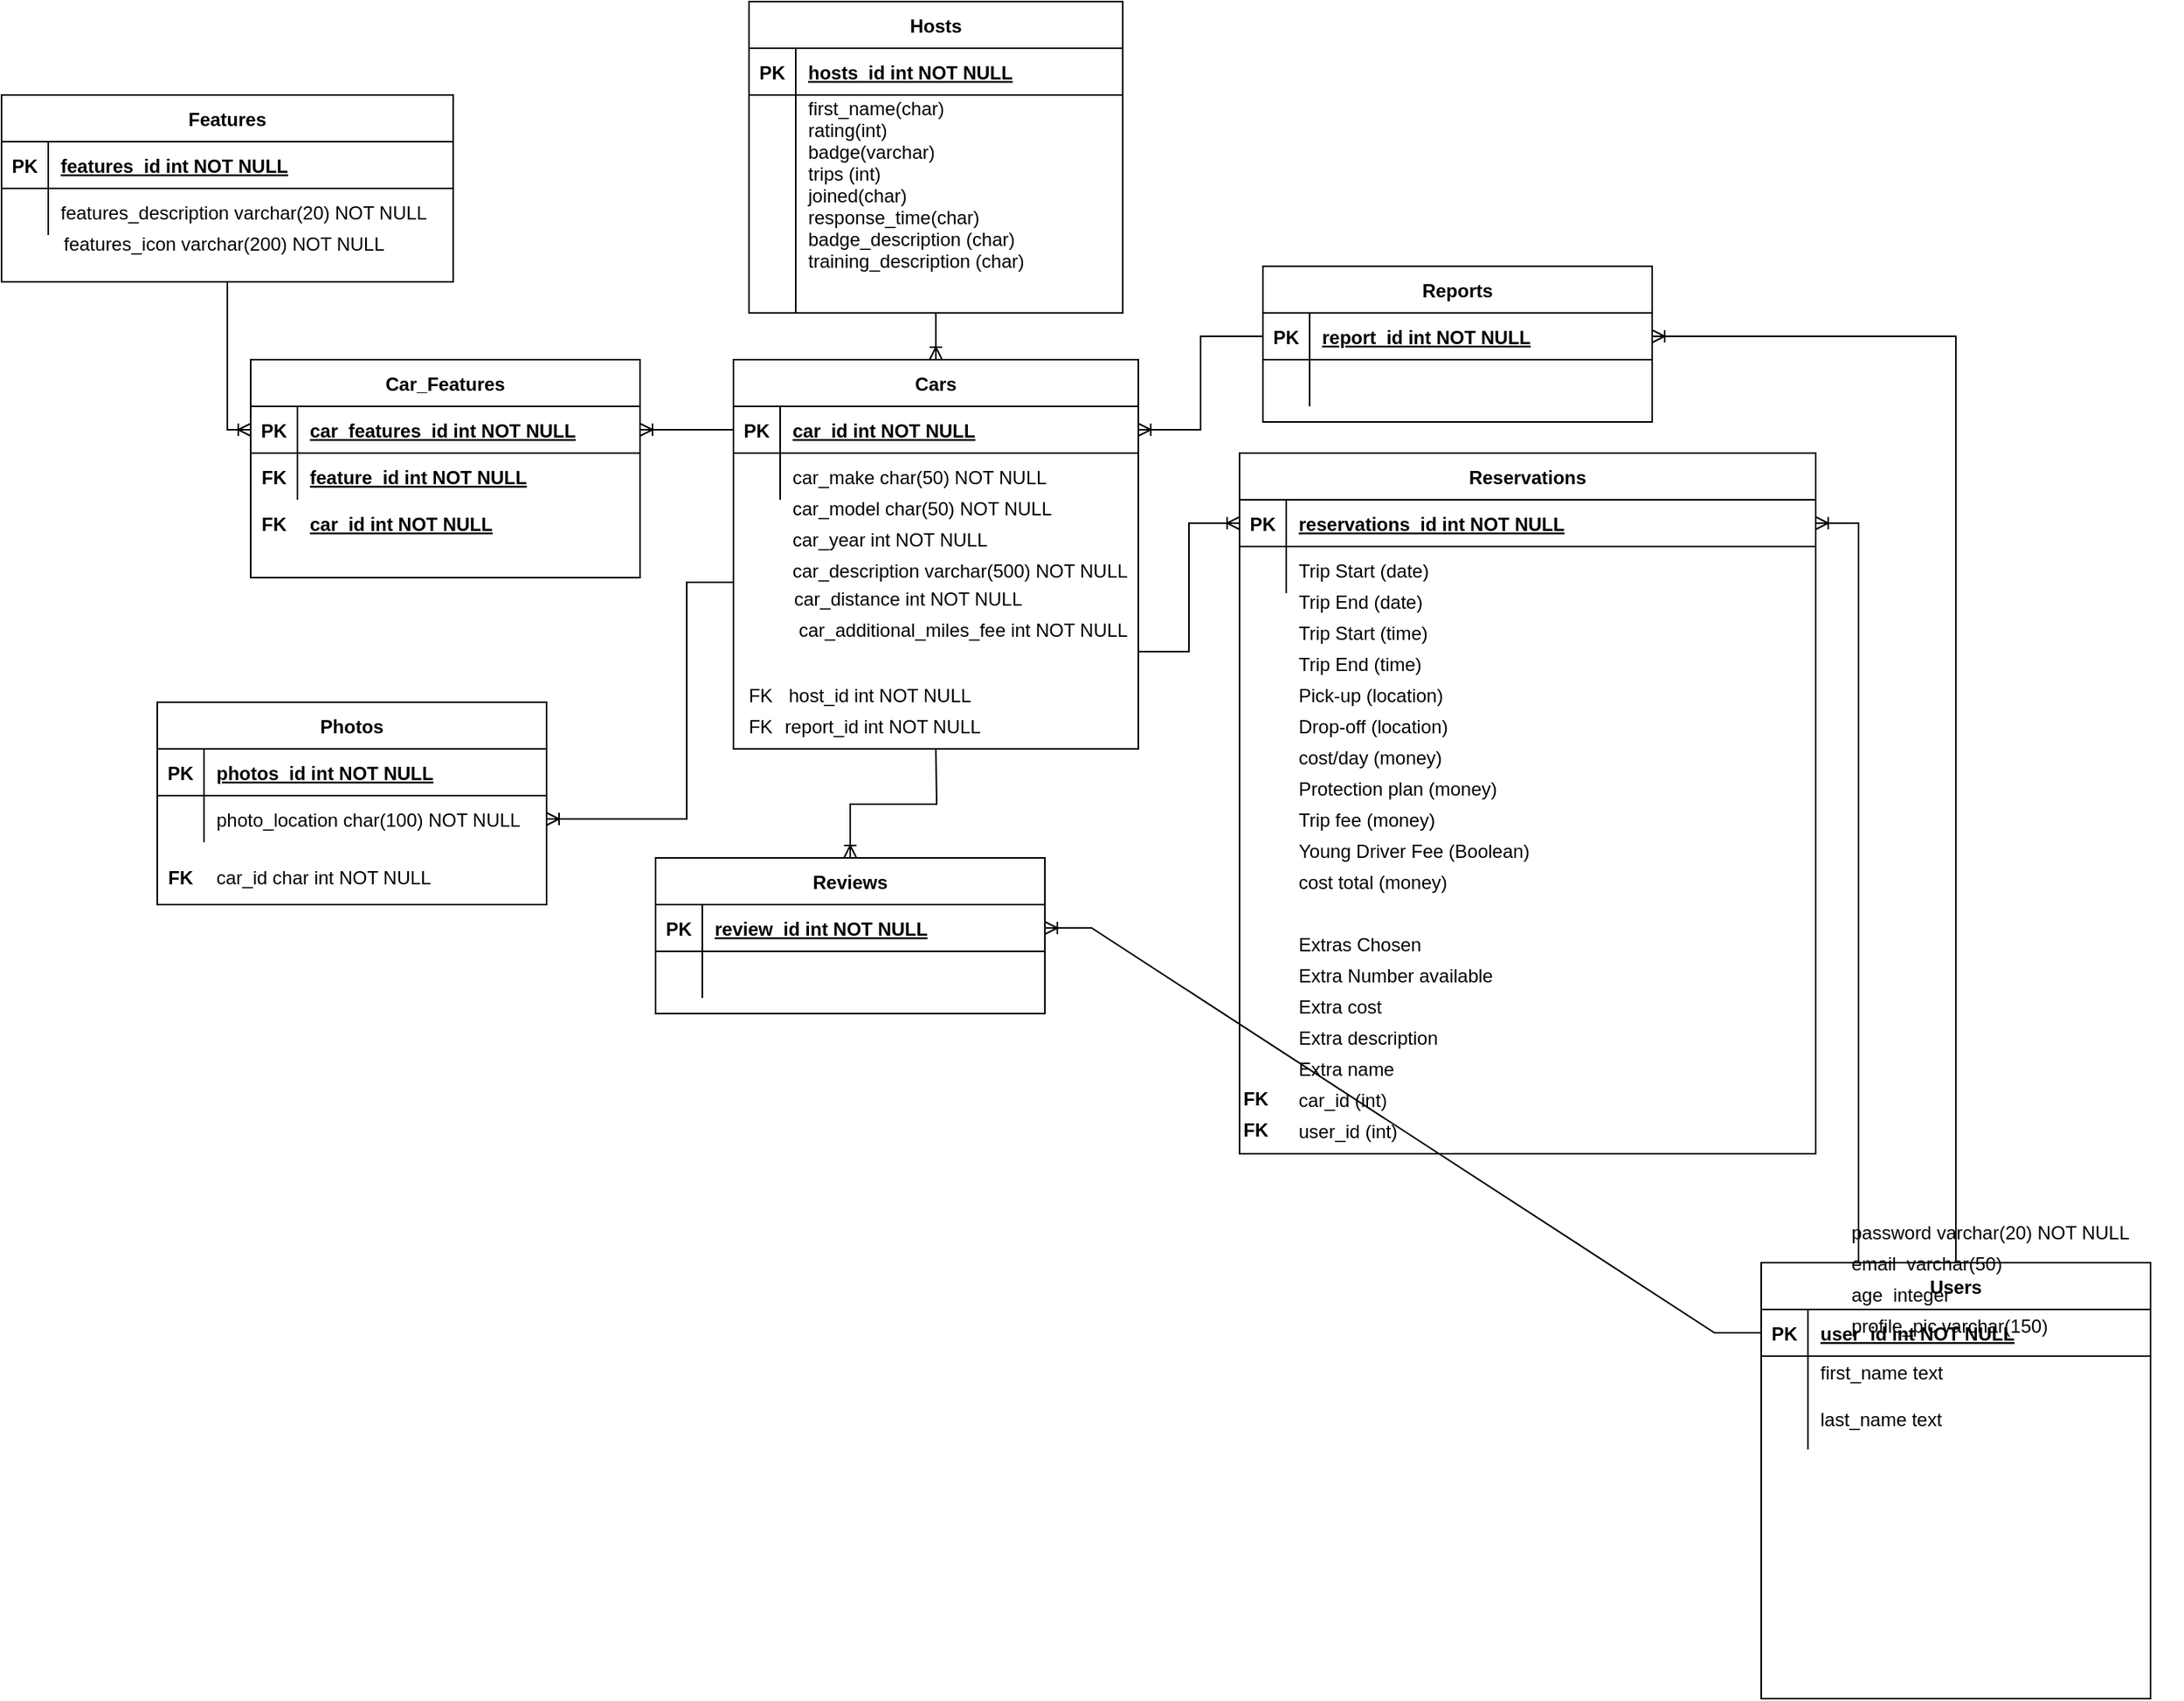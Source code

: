 <mxfile version="21.1.4" type="gitlab" pages="2">
  <diagram id="R2lEEEUBdFMjLlhIrx00" name="ERD">
    <mxGraphModel dx="2074" dy="1917" grid="1" gridSize="10" guides="1" tooltips="1" connect="1" arrows="1" fold="1" page="1" pageScale="1" pageWidth="850" pageHeight="1100" math="0" shadow="0" extFonts="Permanent Marker^https://fonts.googleapis.com/css?family=Permanent+Marker">
      <root>
        <mxCell id="0" />
        <mxCell id="1" parent="0" />
        <mxCell id="C-vyLk0tnHw3VtMMgP7b-2" value="Users" style="shape=table;startSize=30;container=1;collapsible=1;childLayout=tableLayout;fixedRows=1;rowLines=0;fontStyle=1;align=center;resizeLast=1;" parent="1" vertex="1">
          <mxGeometry x="840" y="710" width="250" height="280" as="geometry" />
        </mxCell>
        <mxCell id="C-vyLk0tnHw3VtMMgP7b-3" value="" style="shape=partialRectangle;collapsible=0;dropTarget=0;pointerEvents=0;fillColor=none;points=[[0,0.5],[1,0.5]];portConstraint=eastwest;top=0;left=0;right=0;bottom=1;" parent="C-vyLk0tnHw3VtMMgP7b-2" vertex="1">
          <mxGeometry y="30" width="250" height="30" as="geometry" />
        </mxCell>
        <mxCell id="C-vyLk0tnHw3VtMMgP7b-4" value="PK" style="shape=partialRectangle;overflow=hidden;connectable=0;fillColor=none;top=0;left=0;bottom=0;right=0;fontStyle=1;" parent="C-vyLk0tnHw3VtMMgP7b-3" vertex="1">
          <mxGeometry width="30" height="30" as="geometry">
            <mxRectangle width="30" height="30" as="alternateBounds" />
          </mxGeometry>
        </mxCell>
        <mxCell id="C-vyLk0tnHw3VtMMgP7b-5" value="user_id int NOT NULL " style="shape=partialRectangle;overflow=hidden;connectable=0;fillColor=none;top=0;left=0;bottom=0;right=0;align=left;spacingLeft=6;fontStyle=5;" parent="C-vyLk0tnHw3VtMMgP7b-3" vertex="1">
          <mxGeometry x="30" width="220" height="30" as="geometry">
            <mxRectangle width="220" height="30" as="alternateBounds" />
          </mxGeometry>
        </mxCell>
        <mxCell id="C-vyLk0tnHw3VtMMgP7b-6" value="" style="shape=partialRectangle;collapsible=0;dropTarget=0;pointerEvents=0;fillColor=none;points=[[0,0.5],[1,0.5]];portConstraint=eastwest;top=0;left=0;right=0;bottom=0;" parent="C-vyLk0tnHw3VtMMgP7b-2" vertex="1">
          <mxGeometry y="60" width="250" height="20" as="geometry" />
        </mxCell>
        <mxCell id="C-vyLk0tnHw3VtMMgP7b-7" value="" style="shape=partialRectangle;overflow=hidden;connectable=0;fillColor=none;top=0;left=0;bottom=0;right=0;" parent="C-vyLk0tnHw3VtMMgP7b-6" vertex="1">
          <mxGeometry width="30" height="20" as="geometry">
            <mxRectangle width="30" height="20" as="alternateBounds" />
          </mxGeometry>
        </mxCell>
        <mxCell id="C-vyLk0tnHw3VtMMgP7b-8" value="first_name text" style="shape=partialRectangle;overflow=hidden;connectable=0;fillColor=none;top=0;left=0;bottom=0;right=0;align=left;spacingLeft=6;" parent="C-vyLk0tnHw3VtMMgP7b-6" vertex="1">
          <mxGeometry x="30" width="220" height="20" as="geometry">
            <mxRectangle width="220" height="20" as="alternateBounds" />
          </mxGeometry>
        </mxCell>
        <mxCell id="C-vyLk0tnHw3VtMMgP7b-9" value="" style="shape=partialRectangle;collapsible=0;dropTarget=0;pointerEvents=0;fillColor=none;points=[[0,0.5],[1,0.5]];portConstraint=eastwest;top=0;left=0;right=0;bottom=0;" parent="C-vyLk0tnHw3VtMMgP7b-2" vertex="1">
          <mxGeometry y="80" width="250" height="40" as="geometry" />
        </mxCell>
        <mxCell id="C-vyLk0tnHw3VtMMgP7b-10" value="" style="shape=partialRectangle;overflow=hidden;connectable=0;fillColor=none;top=0;left=0;bottom=0;right=0;" parent="C-vyLk0tnHw3VtMMgP7b-9" vertex="1">
          <mxGeometry width="30" height="40" as="geometry">
            <mxRectangle width="30" height="40" as="alternateBounds" />
          </mxGeometry>
        </mxCell>
        <mxCell id="C-vyLk0tnHw3VtMMgP7b-11" value="last_name text" style="shape=partialRectangle;overflow=hidden;connectable=0;fillColor=none;top=0;left=0;bottom=0;right=0;align=left;spacingLeft=6;" parent="C-vyLk0tnHw3VtMMgP7b-9" vertex="1">
          <mxGeometry x="30" width="220" height="40" as="geometry">
            <mxRectangle width="220" height="40" as="alternateBounds" />
          </mxGeometry>
        </mxCell>
        <mxCell id="C-vyLk0tnHw3VtMMgP7b-13" value="Hosts" style="shape=table;startSize=30;container=1;collapsible=1;childLayout=tableLayout;fixedRows=1;rowLines=0;fontStyle=1;align=center;resizeLast=1;" parent="1" vertex="1">
          <mxGeometry x="190" y="-100" width="240" height="200" as="geometry" />
        </mxCell>
        <mxCell id="C-vyLk0tnHw3VtMMgP7b-14" value="" style="shape=partialRectangle;collapsible=0;dropTarget=0;pointerEvents=0;fillColor=none;points=[[0,0.5],[1,0.5]];portConstraint=eastwest;top=0;left=0;right=0;bottom=1;" parent="C-vyLk0tnHw3VtMMgP7b-13" vertex="1">
          <mxGeometry y="30" width="240" height="30" as="geometry" />
        </mxCell>
        <mxCell id="C-vyLk0tnHw3VtMMgP7b-15" value="PK" style="shape=partialRectangle;overflow=hidden;connectable=0;fillColor=none;top=0;left=0;bottom=0;right=0;fontStyle=1;" parent="C-vyLk0tnHw3VtMMgP7b-14" vertex="1">
          <mxGeometry width="30" height="30" as="geometry">
            <mxRectangle width="30" height="30" as="alternateBounds" />
          </mxGeometry>
        </mxCell>
        <mxCell id="C-vyLk0tnHw3VtMMgP7b-16" value="hosts_id int NOT NULL " style="shape=partialRectangle;overflow=hidden;connectable=0;fillColor=none;top=0;left=0;bottom=0;right=0;align=left;spacingLeft=6;fontStyle=5;" parent="C-vyLk0tnHw3VtMMgP7b-14" vertex="1">
          <mxGeometry x="30" width="210" height="30" as="geometry">
            <mxRectangle width="210" height="30" as="alternateBounds" />
          </mxGeometry>
        </mxCell>
        <mxCell id="C-vyLk0tnHw3VtMMgP7b-17" value="" style="shape=partialRectangle;collapsible=0;dropTarget=0;pointerEvents=0;fillColor=none;points=[[0,0.5],[1,0.5]];portConstraint=eastwest;top=0;left=0;right=0;bottom=0;" parent="C-vyLk0tnHw3VtMMgP7b-13" vertex="1">
          <mxGeometry y="60" width="240" height="120" as="geometry" />
        </mxCell>
        <mxCell id="C-vyLk0tnHw3VtMMgP7b-18" value="" style="shape=partialRectangle;overflow=hidden;connectable=0;fillColor=none;top=0;left=0;bottom=0;right=0;" parent="C-vyLk0tnHw3VtMMgP7b-17" vertex="1">
          <mxGeometry width="30" height="120" as="geometry">
            <mxRectangle width="30" height="120" as="alternateBounds" />
          </mxGeometry>
        </mxCell>
        <mxCell id="C-vyLk0tnHw3VtMMgP7b-19" value="first_name(char)&#xa;rating(int)&#xa;badge(varchar)&#xa;trips (int)&#xa;joined(char)&#xa;response_time(char)&#xa;badge_description (char)&#xa;training_description (char)&#xa;" style="shape=partialRectangle;overflow=hidden;connectable=0;fillColor=none;top=0;left=0;bottom=0;right=0;align=left;spacingLeft=6;" parent="C-vyLk0tnHw3VtMMgP7b-17" vertex="1">
          <mxGeometry x="30" width="210" height="120" as="geometry">
            <mxRectangle width="210" height="120" as="alternateBounds" />
          </mxGeometry>
        </mxCell>
        <mxCell id="C-vyLk0tnHw3VtMMgP7b-20" value="" style="shape=partialRectangle;collapsible=0;dropTarget=0;pointerEvents=0;fillColor=none;points=[[0,0.5],[1,0.5]];portConstraint=eastwest;top=0;left=0;right=0;bottom=0;" parent="C-vyLk0tnHw3VtMMgP7b-13" vertex="1">
          <mxGeometry y="180" width="240" height="20" as="geometry" />
        </mxCell>
        <mxCell id="C-vyLk0tnHw3VtMMgP7b-21" value="" style="shape=partialRectangle;overflow=hidden;connectable=0;fillColor=none;top=0;left=0;bottom=0;right=0;" parent="C-vyLk0tnHw3VtMMgP7b-20" vertex="1">
          <mxGeometry width="30" height="20" as="geometry">
            <mxRectangle width="30" height="20" as="alternateBounds" />
          </mxGeometry>
        </mxCell>
        <mxCell id="C-vyLk0tnHw3VtMMgP7b-22" value="" style="shape=partialRectangle;overflow=hidden;connectable=0;fillColor=none;top=0;left=0;bottom=0;right=0;align=left;spacingLeft=6;" parent="C-vyLk0tnHw3VtMMgP7b-20" vertex="1">
          <mxGeometry x="30" width="210" height="20" as="geometry">
            <mxRectangle width="210" height="20" as="alternateBounds" />
          </mxGeometry>
        </mxCell>
        <mxCell id="C-vyLk0tnHw3VtMMgP7b-23" value="Cars" style="shape=table;startSize=30;container=1;collapsible=1;childLayout=tableLayout;fixedRows=1;rowLines=0;fontStyle=1;align=center;resizeLast=1;" parent="1" vertex="1">
          <mxGeometry x="180" y="130" width="260" height="250" as="geometry" />
        </mxCell>
        <mxCell id="C-vyLk0tnHw3VtMMgP7b-24" value="" style="shape=partialRectangle;collapsible=0;dropTarget=0;pointerEvents=0;fillColor=none;points=[[0,0.5],[1,0.5]];portConstraint=eastwest;top=0;left=0;right=0;bottom=1;" parent="C-vyLk0tnHw3VtMMgP7b-23" vertex="1">
          <mxGeometry y="30" width="260" height="30" as="geometry" />
        </mxCell>
        <mxCell id="C-vyLk0tnHw3VtMMgP7b-25" value="PK" style="shape=partialRectangle;overflow=hidden;connectable=0;fillColor=none;top=0;left=0;bottom=0;right=0;fontStyle=1;" parent="C-vyLk0tnHw3VtMMgP7b-24" vertex="1">
          <mxGeometry width="30" height="30" as="geometry">
            <mxRectangle width="30" height="30" as="alternateBounds" />
          </mxGeometry>
        </mxCell>
        <mxCell id="C-vyLk0tnHw3VtMMgP7b-26" value="car_id int NOT NULL " style="shape=partialRectangle;overflow=hidden;connectable=0;fillColor=none;top=0;left=0;bottom=0;right=0;align=left;spacingLeft=6;fontStyle=5;" parent="C-vyLk0tnHw3VtMMgP7b-24" vertex="1">
          <mxGeometry x="30" width="230" height="30" as="geometry">
            <mxRectangle width="230" height="30" as="alternateBounds" />
          </mxGeometry>
        </mxCell>
        <mxCell id="C-vyLk0tnHw3VtMMgP7b-27" value="" style="shape=partialRectangle;collapsible=0;dropTarget=0;pointerEvents=0;fillColor=none;points=[[0,0.5],[1,0.5]];portConstraint=eastwest;top=0;left=0;right=0;bottom=0;" parent="C-vyLk0tnHw3VtMMgP7b-23" vertex="1">
          <mxGeometry y="60" width="260" height="30" as="geometry" />
        </mxCell>
        <mxCell id="C-vyLk0tnHw3VtMMgP7b-28" value="" style="shape=partialRectangle;overflow=hidden;connectable=0;fillColor=none;top=0;left=0;bottom=0;right=0;" parent="C-vyLk0tnHw3VtMMgP7b-27" vertex="1">
          <mxGeometry width="30" height="30" as="geometry">
            <mxRectangle width="30" height="30" as="alternateBounds" />
          </mxGeometry>
        </mxCell>
        <mxCell id="C-vyLk0tnHw3VtMMgP7b-29" value="car_make char(50) NOT NULL" style="shape=partialRectangle;overflow=hidden;connectable=0;fillColor=none;top=0;left=0;bottom=0;right=0;align=left;spacingLeft=6;" parent="C-vyLk0tnHw3VtMMgP7b-27" vertex="1">
          <mxGeometry x="30" width="230" height="30" as="geometry">
            <mxRectangle width="230" height="30" as="alternateBounds" />
          </mxGeometry>
        </mxCell>
        <mxCell id="FUB7THLC7PTbIxPjlnRY-1" value="Reviews" style="shape=table;startSize=30;container=1;collapsible=1;childLayout=tableLayout;fixedRows=1;rowLines=0;fontStyle=1;align=center;resizeLast=1;" parent="1" vertex="1">
          <mxGeometry x="130" y="450" width="250" height="100" as="geometry" />
        </mxCell>
        <mxCell id="FUB7THLC7PTbIxPjlnRY-2" value="" style="shape=partialRectangle;collapsible=0;dropTarget=0;pointerEvents=0;fillColor=none;points=[[0,0.5],[1,0.5]];portConstraint=eastwest;top=0;left=0;right=0;bottom=1;" parent="FUB7THLC7PTbIxPjlnRY-1" vertex="1">
          <mxGeometry y="30" width="250" height="30" as="geometry" />
        </mxCell>
        <mxCell id="FUB7THLC7PTbIxPjlnRY-3" value="PK" style="shape=partialRectangle;overflow=hidden;connectable=0;fillColor=none;top=0;left=0;bottom=0;right=0;fontStyle=1;" parent="FUB7THLC7PTbIxPjlnRY-2" vertex="1">
          <mxGeometry width="30" height="30" as="geometry">
            <mxRectangle width="30" height="30" as="alternateBounds" />
          </mxGeometry>
        </mxCell>
        <mxCell id="FUB7THLC7PTbIxPjlnRY-4" value="review_id int NOT NULL " style="shape=partialRectangle;overflow=hidden;connectable=0;fillColor=none;top=0;left=0;bottom=0;right=0;align=left;spacingLeft=6;fontStyle=5;" parent="FUB7THLC7PTbIxPjlnRY-2" vertex="1">
          <mxGeometry x="30" width="220" height="30" as="geometry">
            <mxRectangle width="220" height="30" as="alternateBounds" />
          </mxGeometry>
        </mxCell>
        <mxCell id="FUB7THLC7PTbIxPjlnRY-5" value="" style="shape=partialRectangle;collapsible=0;dropTarget=0;pointerEvents=0;fillColor=none;points=[[0,0.5],[1,0.5]];portConstraint=eastwest;top=0;left=0;right=0;bottom=0;" parent="FUB7THLC7PTbIxPjlnRY-1" vertex="1">
          <mxGeometry y="60" width="250" height="30" as="geometry" />
        </mxCell>
        <mxCell id="FUB7THLC7PTbIxPjlnRY-6" value="" style="shape=partialRectangle;overflow=hidden;connectable=0;fillColor=none;top=0;left=0;bottom=0;right=0;" parent="FUB7THLC7PTbIxPjlnRY-5" vertex="1">
          <mxGeometry width="30" height="30" as="geometry">
            <mxRectangle width="30" height="30" as="alternateBounds" />
          </mxGeometry>
        </mxCell>
        <mxCell id="FUB7THLC7PTbIxPjlnRY-7" value="" style="shape=partialRectangle;overflow=hidden;connectable=0;fillColor=none;top=0;left=0;bottom=0;right=0;align=left;spacingLeft=6;" parent="FUB7THLC7PTbIxPjlnRY-5" vertex="1">
          <mxGeometry x="30" width="220" height="30" as="geometry">
            <mxRectangle width="220" height="30" as="alternateBounds" />
          </mxGeometry>
        </mxCell>
        <mxCell id="FUB7THLC7PTbIxPjlnRY-9" value="car_model char(50) NOT NULL" style="shape=partialRectangle;overflow=hidden;connectable=0;fillColor=none;top=0;left=0;bottom=0;right=0;align=left;spacingLeft=6;" parent="1" vertex="1">
          <mxGeometry x="210" y="210" width="220" height="30" as="geometry">
            <mxRectangle width="220" height="30" as="alternateBounds" />
          </mxGeometry>
        </mxCell>
        <mxCell id="FUB7THLC7PTbIxPjlnRY-10" value="car_year int NOT NULL" style="shape=partialRectangle;overflow=hidden;connectable=0;fillColor=none;top=0;left=0;bottom=0;right=0;align=left;spacingLeft=6;" parent="1" vertex="1">
          <mxGeometry x="210" y="230" width="220" height="30" as="geometry">
            <mxRectangle width="220" height="30" as="alternateBounds" />
          </mxGeometry>
        </mxCell>
        <mxCell id="FUB7THLC7PTbIxPjlnRY-11" value="FK" style="shape=partialRectangle;overflow=hidden;connectable=0;fillColor=none;top=0;left=0;bottom=0;right=0;" parent="1" vertex="1">
          <mxGeometry x="182.5" y="350" width="30" height="30" as="geometry">
            <mxRectangle width="30" height="30" as="alternateBounds" />
          </mxGeometry>
        </mxCell>
        <mxCell id="ovCJbencHgCoBAOLgAeR-1" value="Features" style="shape=table;startSize=30;container=1;collapsible=1;childLayout=tableLayout;fixedRows=1;rowLines=0;fontStyle=1;align=center;resizeLast=1;" parent="1" vertex="1">
          <mxGeometry x="-290" y="-40" width="290" height="120" as="geometry" />
        </mxCell>
        <mxCell id="ovCJbencHgCoBAOLgAeR-2" value="" style="shape=partialRectangle;collapsible=0;dropTarget=0;pointerEvents=0;fillColor=none;points=[[0,0.5],[1,0.5]];portConstraint=eastwest;top=0;left=0;right=0;bottom=1;" parent="ovCJbencHgCoBAOLgAeR-1" vertex="1">
          <mxGeometry y="30" width="290" height="30" as="geometry" />
        </mxCell>
        <mxCell id="ovCJbencHgCoBAOLgAeR-3" value="PK" style="shape=partialRectangle;overflow=hidden;connectable=0;fillColor=none;top=0;left=0;bottom=0;right=0;fontStyle=1;" parent="ovCJbencHgCoBAOLgAeR-2" vertex="1">
          <mxGeometry width="30" height="30" as="geometry">
            <mxRectangle width="30" height="30" as="alternateBounds" />
          </mxGeometry>
        </mxCell>
        <mxCell id="ovCJbencHgCoBAOLgAeR-4" value="features_id int NOT NULL " style="shape=partialRectangle;overflow=hidden;connectable=0;fillColor=none;top=0;left=0;bottom=0;right=0;align=left;spacingLeft=6;fontStyle=5;" parent="ovCJbencHgCoBAOLgAeR-2" vertex="1">
          <mxGeometry x="30" width="260" height="30" as="geometry">
            <mxRectangle width="260" height="30" as="alternateBounds" />
          </mxGeometry>
        </mxCell>
        <mxCell id="ovCJbencHgCoBAOLgAeR-5" value="" style="shape=partialRectangle;collapsible=0;dropTarget=0;pointerEvents=0;fillColor=none;points=[[0,0.5],[1,0.5]];portConstraint=eastwest;top=0;left=0;right=0;bottom=0;" parent="ovCJbencHgCoBAOLgAeR-1" vertex="1">
          <mxGeometry y="60" width="290" height="30" as="geometry" />
        </mxCell>
        <mxCell id="ovCJbencHgCoBAOLgAeR-6" value="" style="shape=partialRectangle;overflow=hidden;connectable=0;fillColor=none;top=0;left=0;bottom=0;right=0;" parent="ovCJbencHgCoBAOLgAeR-5" vertex="1">
          <mxGeometry width="30" height="30" as="geometry">
            <mxRectangle width="30" height="30" as="alternateBounds" />
          </mxGeometry>
        </mxCell>
        <mxCell id="ovCJbencHgCoBAOLgAeR-7" value="" style="shape=partialRectangle;overflow=hidden;connectable=0;fillColor=none;top=0;left=0;bottom=0;right=0;align=left;spacingLeft=6;" parent="ovCJbencHgCoBAOLgAeR-5" vertex="1">
          <mxGeometry x="30" width="260" height="30" as="geometry">
            <mxRectangle width="260" height="30" as="alternateBounds" />
          </mxGeometry>
        </mxCell>
        <mxCell id="ovCJbencHgCoBAOLgAeR-8" value="Reservations" style="shape=table;startSize=30;container=1;collapsible=1;childLayout=tableLayout;fixedRows=1;rowLines=0;fontStyle=1;align=center;resizeLast=1;" parent="1" vertex="1">
          <mxGeometry x="505" y="190" width="370" height="450" as="geometry" />
        </mxCell>
        <mxCell id="ovCJbencHgCoBAOLgAeR-9" value="" style="shape=partialRectangle;collapsible=0;dropTarget=0;pointerEvents=0;fillColor=none;points=[[0,0.5],[1,0.5]];portConstraint=eastwest;top=0;left=0;right=0;bottom=1;" parent="ovCJbencHgCoBAOLgAeR-8" vertex="1">
          <mxGeometry y="30" width="370" height="30" as="geometry" />
        </mxCell>
        <mxCell id="ovCJbencHgCoBAOLgAeR-10" value="PK" style="shape=partialRectangle;overflow=hidden;connectable=0;fillColor=none;top=0;left=0;bottom=0;right=0;fontStyle=1;" parent="ovCJbencHgCoBAOLgAeR-9" vertex="1">
          <mxGeometry width="30" height="30" as="geometry">
            <mxRectangle width="30" height="30" as="alternateBounds" />
          </mxGeometry>
        </mxCell>
        <mxCell id="ovCJbencHgCoBAOLgAeR-11" value="reservations_id int NOT NULL " style="shape=partialRectangle;overflow=hidden;connectable=0;fillColor=none;top=0;left=0;bottom=0;right=0;align=left;spacingLeft=6;fontStyle=5;" parent="ovCJbencHgCoBAOLgAeR-9" vertex="1">
          <mxGeometry x="30" width="340" height="30" as="geometry">
            <mxRectangle width="340" height="30" as="alternateBounds" />
          </mxGeometry>
        </mxCell>
        <mxCell id="ovCJbencHgCoBAOLgAeR-12" value="" style="shape=partialRectangle;collapsible=0;dropTarget=0;pointerEvents=0;fillColor=none;points=[[0,0.5],[1,0.5]];portConstraint=eastwest;top=0;left=0;right=0;bottom=0;" parent="ovCJbencHgCoBAOLgAeR-8" vertex="1">
          <mxGeometry y="60" width="370" height="30" as="geometry" />
        </mxCell>
        <mxCell id="ovCJbencHgCoBAOLgAeR-13" value="" style="shape=partialRectangle;overflow=hidden;connectable=0;fillColor=none;top=0;left=0;bottom=0;right=0;" parent="ovCJbencHgCoBAOLgAeR-12" vertex="1">
          <mxGeometry width="30" height="30" as="geometry">
            <mxRectangle width="30" height="30" as="alternateBounds" />
          </mxGeometry>
        </mxCell>
        <mxCell id="ovCJbencHgCoBAOLgAeR-14" value="Trip Start (date)" style="shape=partialRectangle;overflow=hidden;connectable=0;fillColor=none;top=0;left=0;bottom=0;right=0;align=left;spacingLeft=6;" parent="ovCJbencHgCoBAOLgAeR-12" vertex="1">
          <mxGeometry x="30" width="340" height="30" as="geometry">
            <mxRectangle width="340" height="30" as="alternateBounds" />
          </mxGeometry>
        </mxCell>
        <mxCell id="ovCJbencHgCoBAOLgAeR-15" value="Reports" style="shape=table;startSize=30;container=1;collapsible=1;childLayout=tableLayout;fixedRows=1;rowLines=0;fontStyle=1;align=center;resizeLast=1;" parent="1" vertex="1">
          <mxGeometry x="520" y="70" width="250" height="100" as="geometry" />
        </mxCell>
        <mxCell id="ovCJbencHgCoBAOLgAeR-16" value="" style="shape=partialRectangle;collapsible=0;dropTarget=0;pointerEvents=0;fillColor=none;points=[[0,0.5],[1,0.5]];portConstraint=eastwest;top=0;left=0;right=0;bottom=1;" parent="ovCJbencHgCoBAOLgAeR-15" vertex="1">
          <mxGeometry y="30" width="250" height="30" as="geometry" />
        </mxCell>
        <mxCell id="ovCJbencHgCoBAOLgAeR-17" value="PK" style="shape=partialRectangle;overflow=hidden;connectable=0;fillColor=none;top=0;left=0;bottom=0;right=0;fontStyle=1;" parent="ovCJbencHgCoBAOLgAeR-16" vertex="1">
          <mxGeometry width="30" height="30" as="geometry">
            <mxRectangle width="30" height="30" as="alternateBounds" />
          </mxGeometry>
        </mxCell>
        <mxCell id="ovCJbencHgCoBAOLgAeR-18" value="report_id int NOT NULL " style="shape=partialRectangle;overflow=hidden;connectable=0;fillColor=none;top=0;left=0;bottom=0;right=0;align=left;spacingLeft=6;fontStyle=5;" parent="ovCJbencHgCoBAOLgAeR-16" vertex="1">
          <mxGeometry x="30" width="220" height="30" as="geometry">
            <mxRectangle width="220" height="30" as="alternateBounds" />
          </mxGeometry>
        </mxCell>
        <mxCell id="ovCJbencHgCoBAOLgAeR-19" value="" style="shape=partialRectangle;collapsible=0;dropTarget=0;pointerEvents=0;fillColor=none;points=[[0,0.5],[1,0.5]];portConstraint=eastwest;top=0;left=0;right=0;bottom=0;" parent="ovCJbencHgCoBAOLgAeR-15" vertex="1">
          <mxGeometry y="60" width="250" height="30" as="geometry" />
        </mxCell>
        <mxCell id="ovCJbencHgCoBAOLgAeR-20" value="" style="shape=partialRectangle;overflow=hidden;connectable=0;fillColor=none;top=0;left=0;bottom=0;right=0;" parent="ovCJbencHgCoBAOLgAeR-19" vertex="1">
          <mxGeometry width="30" height="30" as="geometry">
            <mxRectangle width="30" height="30" as="alternateBounds" />
          </mxGeometry>
        </mxCell>
        <mxCell id="ovCJbencHgCoBAOLgAeR-21" value="" style="shape=partialRectangle;overflow=hidden;connectable=0;fillColor=none;top=0;left=0;bottom=0;right=0;align=left;spacingLeft=6;" parent="ovCJbencHgCoBAOLgAeR-19" vertex="1">
          <mxGeometry x="30" width="220" height="30" as="geometry">
            <mxRectangle width="220" height="30" as="alternateBounds" />
          </mxGeometry>
        </mxCell>
        <mxCell id="ovCJbencHgCoBAOLgAeR-23" value="" style="edgeStyle=orthogonalEdgeStyle;fontSize=12;html=1;endArrow=ERoneToMany;rounded=0;exitX=0.5;exitY=1;exitDx=0;exitDy=0;entryX=0.5;entryY=0;entryDx=0;entryDy=0;" parent="1" source="C-vyLk0tnHw3VtMMgP7b-13" target="C-vyLk0tnHw3VtMMgP7b-23" edge="1">
          <mxGeometry width="100" height="100" relative="1" as="geometry">
            <mxPoint x="370" y="460" as="sourcePoint" />
            <mxPoint x="430" y="220" as="targetPoint" />
          </mxGeometry>
        </mxCell>
        <mxCell id="ovCJbencHgCoBAOLgAeR-24" value="" style="edgeStyle=entityRelationEdgeStyle;fontSize=12;html=1;endArrow=ERoneToMany;rounded=0;exitX=0;exitY=0.5;exitDx=0;exitDy=0;" parent="1" source="C-vyLk0tnHw3VtMMgP7b-3" target="FUB7THLC7PTbIxPjlnRY-2" edge="1">
          <mxGeometry width="100" height="100" relative="1" as="geometry">
            <mxPoint x="530" y="250" as="sourcePoint" />
            <mxPoint x="440" y="185" as="targetPoint" />
          </mxGeometry>
        </mxCell>
        <mxCell id="ovCJbencHgCoBAOLgAeR-25" value="" style="edgeStyle=orthogonalEdgeStyle;fontSize=12;html=1;endArrow=ERoneToMany;rounded=0;entryX=0.5;entryY=0;entryDx=0;entryDy=0;" parent="1" target="FUB7THLC7PTbIxPjlnRY-1" edge="1">
          <mxGeometry width="100" height="100" relative="1" as="geometry">
            <mxPoint x="310" y="380" as="sourcePoint" />
            <mxPoint x="440" y="185" as="targetPoint" />
          </mxGeometry>
        </mxCell>
        <mxCell id="ovCJbencHgCoBAOLgAeR-26" value="" style="edgeStyle=orthogonalEdgeStyle;fontSize=12;html=1;endArrow=ERoneToMany;rounded=0;exitX=0;exitY=0.5;exitDx=0;exitDy=0;" parent="1" source="ovCJbencHgCoBAOLgAeR-16" target="C-vyLk0tnHw3VtMMgP7b-24" edge="1">
          <mxGeometry width="100" height="100" relative="1" as="geometry">
            <mxPoint x="310" y="80" as="sourcePoint" />
            <mxPoint x="315" y="140" as="targetPoint" />
            <Array as="points">
              <mxPoint x="480" y="115" />
              <mxPoint x="480" y="175" />
            </Array>
          </mxGeometry>
        </mxCell>
        <mxCell id="ovCJbencHgCoBAOLgAeR-27" value="" style="edgeStyle=orthogonalEdgeStyle;fontSize=12;html=1;endArrow=ERoneToMany;rounded=0;exitX=0.5;exitY=0;exitDx=0;exitDy=0;" parent="1" source="C-vyLk0tnHw3VtMMgP7b-2" target="ovCJbencHgCoBAOLgAeR-16" edge="1">
          <mxGeometry width="100" height="100" relative="1" as="geometry">
            <mxPoint x="530" y="125" as="sourcePoint" />
            <mxPoint x="440" y="185" as="targetPoint" />
          </mxGeometry>
        </mxCell>
        <mxCell id="ovCJbencHgCoBAOLgAeR-28" value="Car_Features" style="shape=table;startSize=30;container=1;collapsible=1;childLayout=tableLayout;fixedRows=1;rowLines=0;fontStyle=1;align=center;resizeLast=1;" parent="1" vertex="1">
          <mxGeometry x="-130" y="130" width="250" height="140" as="geometry" />
        </mxCell>
        <mxCell id="ovCJbencHgCoBAOLgAeR-29" value="" style="shape=partialRectangle;collapsible=0;dropTarget=0;pointerEvents=0;fillColor=none;points=[[0,0.5],[1,0.5]];portConstraint=eastwest;top=0;left=0;right=0;bottom=1;" parent="ovCJbencHgCoBAOLgAeR-28" vertex="1">
          <mxGeometry y="30" width="250" height="30" as="geometry" />
        </mxCell>
        <mxCell id="ovCJbencHgCoBAOLgAeR-30" value="PK" style="shape=partialRectangle;overflow=hidden;connectable=0;fillColor=none;top=0;left=0;bottom=0;right=0;fontStyle=1;" parent="ovCJbencHgCoBAOLgAeR-29" vertex="1">
          <mxGeometry width="30" height="30" as="geometry">
            <mxRectangle width="30" height="30" as="alternateBounds" />
          </mxGeometry>
        </mxCell>
        <mxCell id="ovCJbencHgCoBAOLgAeR-31" value="car_features_id int NOT NULL " style="shape=partialRectangle;overflow=hidden;connectable=0;fillColor=none;top=0;left=0;bottom=0;right=0;align=left;spacingLeft=6;fontStyle=5;" parent="ovCJbencHgCoBAOLgAeR-29" vertex="1">
          <mxGeometry x="30" width="220" height="30" as="geometry">
            <mxRectangle width="220" height="30" as="alternateBounds" />
          </mxGeometry>
        </mxCell>
        <mxCell id="ovCJbencHgCoBAOLgAeR-32" value="" style="shape=partialRectangle;collapsible=0;dropTarget=0;pointerEvents=0;fillColor=none;points=[[0,0.5],[1,0.5]];portConstraint=eastwest;top=0;left=0;right=0;bottom=0;" parent="ovCJbencHgCoBAOLgAeR-28" vertex="1">
          <mxGeometry y="60" width="250" height="30" as="geometry" />
        </mxCell>
        <mxCell id="ovCJbencHgCoBAOLgAeR-33" value="" style="shape=partialRectangle;overflow=hidden;connectable=0;fillColor=none;top=0;left=0;bottom=0;right=0;" parent="ovCJbencHgCoBAOLgAeR-32" vertex="1">
          <mxGeometry width="30" height="30" as="geometry">
            <mxRectangle width="30" height="30" as="alternateBounds" />
          </mxGeometry>
        </mxCell>
        <mxCell id="ovCJbencHgCoBAOLgAeR-34" value="" style="shape=partialRectangle;overflow=hidden;connectable=0;fillColor=none;top=0;left=0;bottom=0;right=0;align=left;spacingLeft=6;" parent="ovCJbencHgCoBAOLgAeR-32" vertex="1">
          <mxGeometry x="30" width="220" height="30" as="geometry">
            <mxRectangle width="220" height="30" as="alternateBounds" />
          </mxGeometry>
        </mxCell>
        <mxCell id="ovCJbencHgCoBAOLgAeR-35" value="FK" style="shape=partialRectangle;overflow=hidden;connectable=0;fillColor=none;top=0;left=0;bottom=0;right=0;fontStyle=1;" parent="1" vertex="1">
          <mxGeometry x="-130" y="190" width="30" height="30" as="geometry">
            <mxRectangle width="30" height="30" as="alternateBounds" />
          </mxGeometry>
        </mxCell>
        <mxCell id="ovCJbencHgCoBAOLgAeR-36" value="feature_id int NOT NULL " style="shape=partialRectangle;overflow=hidden;connectable=0;fillColor=none;top=0;left=0;bottom=0;right=0;align=left;spacingLeft=6;fontStyle=5;" parent="1" vertex="1">
          <mxGeometry x="-100" y="190" width="220" height="30" as="geometry">
            <mxRectangle width="220" height="30" as="alternateBounds" />
          </mxGeometry>
        </mxCell>
        <mxCell id="ovCJbencHgCoBAOLgAeR-37" value="FK" style="shape=partialRectangle;overflow=hidden;connectable=0;fillColor=none;top=0;left=0;bottom=0;right=0;fontStyle=1;" parent="1" vertex="1">
          <mxGeometry x="-130" y="220" width="30" height="30" as="geometry">
            <mxRectangle width="30" height="30" as="alternateBounds" />
          </mxGeometry>
        </mxCell>
        <mxCell id="ovCJbencHgCoBAOLgAeR-38" value="car_id int NOT NULL " style="shape=partialRectangle;overflow=hidden;connectable=0;fillColor=none;top=0;left=0;bottom=0;right=0;align=left;spacingLeft=6;fontStyle=5;" parent="1" vertex="1">
          <mxGeometry x="-100" y="220" width="220" height="30" as="geometry">
            <mxRectangle width="220" height="30" as="alternateBounds" />
          </mxGeometry>
        </mxCell>
        <mxCell id="ovCJbencHgCoBAOLgAeR-39" value="" style="edgeStyle=orthogonalEdgeStyle;fontSize=12;html=1;endArrow=ERoneToMany;rounded=0;exitX=0.5;exitY=1;exitDx=0;exitDy=0;entryX=0;entryY=0.5;entryDx=0;entryDy=0;" parent="1" source="ovCJbencHgCoBAOLgAeR-1" target="ovCJbencHgCoBAOLgAeR-29" edge="1">
          <mxGeometry width="100" height="100" relative="1" as="geometry">
            <mxPoint x="310" y="80" as="sourcePoint" />
            <mxPoint x="315" y="140" as="targetPoint" />
          </mxGeometry>
        </mxCell>
        <mxCell id="ovCJbencHgCoBAOLgAeR-41" value="" style="edgeStyle=orthogonalEdgeStyle;fontSize=12;html=1;endArrow=ERoneToMany;rounded=0;exitX=0;exitY=0.5;exitDx=0;exitDy=0;entryX=1;entryY=0.5;entryDx=0;entryDy=0;" parent="1" source="C-vyLk0tnHw3VtMMgP7b-24" target="ovCJbencHgCoBAOLgAeR-29" edge="1">
          <mxGeometry width="100" height="100" relative="1" as="geometry">
            <mxPoint x="-155" y="70" as="sourcePoint" />
            <mxPoint x="-120" y="185" as="targetPoint" />
          </mxGeometry>
        </mxCell>
        <mxCell id="ovCJbencHgCoBAOLgAeR-43" value="" style="edgeStyle=orthogonalEdgeStyle;fontSize=12;html=1;endArrow=ERoneToMany;rounded=0;exitX=0.25;exitY=0;exitDx=0;exitDy=0;" parent="1" source="C-vyLk0tnHw3VtMMgP7b-2" target="ovCJbencHgCoBAOLgAeR-9" edge="1">
          <mxGeometry width="100" height="100" relative="1" as="geometry">
            <mxPoint x="795" y="480" as="sourcePoint" />
            <mxPoint x="780" y="125" as="targetPoint" />
          </mxGeometry>
        </mxCell>
        <mxCell id="ovCJbencHgCoBAOLgAeR-44" value="" style="edgeStyle=orthogonalEdgeStyle;fontSize=12;html=1;endArrow=ERoneToMany;rounded=0;exitX=1;exitY=0.75;exitDx=0;exitDy=0;entryX=0;entryY=0.5;entryDx=0;entryDy=0;" parent="1" source="C-vyLk0tnHw3VtMMgP7b-23" target="ovCJbencHgCoBAOLgAeR-9" edge="1">
          <mxGeometry width="100" height="100" relative="1" as="geometry">
            <mxPoint x="733" y="480" as="sourcePoint" />
            <mxPoint x="750" y="335" as="targetPoint" />
          </mxGeometry>
        </mxCell>
        <mxCell id="ovCJbencHgCoBAOLgAeR-46" value="car_description varchar(500) NOT NULL" style="shape=partialRectangle;overflow=hidden;connectable=0;fillColor=none;top=0;left=0;bottom=0;right=0;align=left;spacingLeft=6;" parent="1" vertex="1">
          <mxGeometry x="210" y="250" width="230" height="30" as="geometry">
            <mxRectangle width="220" height="30" as="alternateBounds" />
          </mxGeometry>
        </mxCell>
        <mxCell id="KJG5awx4XHA764lmuqIk-1" value="Pick-up (location)" style="shape=partialRectangle;overflow=hidden;connectable=0;fillColor=none;top=0;left=0;bottom=0;right=0;align=left;spacingLeft=6;" parent="1" vertex="1">
          <mxGeometry x="535" y="330" width="340" height="30" as="geometry">
            <mxRectangle width="340" height="30" as="alternateBounds" />
          </mxGeometry>
        </mxCell>
        <mxCell id="ovCJbencHgCoBAOLgAeR-48" value="Photos" style="shape=table;startSize=30;container=1;collapsible=1;childLayout=tableLayout;fixedRows=1;rowLines=0;fontStyle=1;align=center;resizeLast=1;" parent="1" vertex="1">
          <mxGeometry x="-190" y="350" width="250" height="130" as="geometry" />
        </mxCell>
        <mxCell id="ovCJbencHgCoBAOLgAeR-49" value="" style="shape=partialRectangle;collapsible=0;dropTarget=0;pointerEvents=0;fillColor=none;points=[[0,0.5],[1,0.5]];portConstraint=eastwest;top=0;left=0;right=0;bottom=1;" parent="ovCJbencHgCoBAOLgAeR-48" vertex="1">
          <mxGeometry y="30" width="250" height="30" as="geometry" />
        </mxCell>
        <mxCell id="ovCJbencHgCoBAOLgAeR-50" value="PK" style="shape=partialRectangle;overflow=hidden;connectable=0;fillColor=none;top=0;left=0;bottom=0;right=0;fontStyle=1;" parent="ovCJbencHgCoBAOLgAeR-49" vertex="1">
          <mxGeometry width="30" height="30" as="geometry">
            <mxRectangle width="30" height="30" as="alternateBounds" />
          </mxGeometry>
        </mxCell>
        <mxCell id="ovCJbencHgCoBAOLgAeR-51" value="photos_id int NOT NULL " style="shape=partialRectangle;overflow=hidden;connectable=0;fillColor=none;top=0;left=0;bottom=0;right=0;align=left;spacingLeft=6;fontStyle=5;" parent="ovCJbencHgCoBAOLgAeR-49" vertex="1">
          <mxGeometry x="30" width="220" height="30" as="geometry">
            <mxRectangle width="220" height="30" as="alternateBounds" />
          </mxGeometry>
        </mxCell>
        <mxCell id="ovCJbencHgCoBAOLgAeR-52" value="" style="shape=partialRectangle;collapsible=0;dropTarget=0;pointerEvents=0;fillColor=none;points=[[0,0.5],[1,0.5]];portConstraint=eastwest;top=0;left=0;right=0;bottom=0;" parent="ovCJbencHgCoBAOLgAeR-48" vertex="1">
          <mxGeometry y="60" width="250" height="30" as="geometry" />
        </mxCell>
        <mxCell id="ovCJbencHgCoBAOLgAeR-53" value="" style="shape=partialRectangle;overflow=hidden;connectable=0;fillColor=none;top=0;left=0;bottom=0;right=0;" parent="ovCJbencHgCoBAOLgAeR-52" vertex="1">
          <mxGeometry width="30" height="30" as="geometry">
            <mxRectangle width="30" height="30" as="alternateBounds" />
          </mxGeometry>
        </mxCell>
        <mxCell id="ovCJbencHgCoBAOLgAeR-54" value="photo_location char(100) NOT NULL" style="shape=partialRectangle;overflow=hidden;connectable=0;fillColor=none;top=0;left=0;bottom=0;right=0;align=left;spacingLeft=6;" parent="ovCJbencHgCoBAOLgAeR-52" vertex="1">
          <mxGeometry x="30" width="220" height="30" as="geometry">
            <mxRectangle width="220" height="30" as="alternateBounds" />
          </mxGeometry>
        </mxCell>
        <mxCell id="KJG5awx4XHA764lmuqIk-2" value="cost/day (money)" style="shape=partialRectangle;overflow=hidden;connectable=0;fillColor=none;top=0;left=0;bottom=0;right=0;align=left;spacingLeft=6;" parent="1" vertex="1">
          <mxGeometry x="535" y="370" width="340" height="30" as="geometry">
            <mxRectangle width="340" height="30" as="alternateBounds" />
          </mxGeometry>
        </mxCell>
        <mxCell id="ovCJbencHgCoBAOLgAeR-55" value="car_id char int NOT NULL" style="shape=partialRectangle;overflow=hidden;connectable=0;fillColor=none;top=0;left=0;bottom=0;right=0;align=left;spacingLeft=6;" parent="1" vertex="1">
          <mxGeometry x="-160" y="447" width="220" height="30" as="geometry">
            <mxRectangle width="220" height="30" as="alternateBounds" />
          </mxGeometry>
        </mxCell>
        <mxCell id="KJG5awx4XHA764lmuqIk-3" value="cost total (money)" style="shape=partialRectangle;overflow=hidden;connectable=0;fillColor=none;top=0;left=0;bottom=0;right=0;align=left;spacingLeft=6;" parent="1" vertex="1">
          <mxGeometry x="535" y="450" width="340" height="30" as="geometry">
            <mxRectangle width="340" height="30" as="alternateBounds" />
          </mxGeometry>
        </mxCell>
        <mxCell id="ovCJbencHgCoBAOLgAeR-56" value="FK" style="shape=partialRectangle;overflow=hidden;connectable=0;fillColor=none;top=0;left=0;bottom=0;right=0;fontStyle=1;" parent="1" vertex="1">
          <mxGeometry x="-190" y="447" width="30" height="30" as="geometry">
            <mxRectangle width="30" height="30" as="alternateBounds" />
          </mxGeometry>
        </mxCell>
        <mxCell id="KJG5awx4XHA764lmuqIk-4" value="Trip End (date)" style="shape=partialRectangle;overflow=hidden;connectable=0;fillColor=none;top=0;left=0;bottom=0;right=0;align=left;spacingLeft=6;" parent="1" vertex="1">
          <mxGeometry x="535" y="270" width="340" height="30" as="geometry">
            <mxRectangle width="340" height="30" as="alternateBounds" />
          </mxGeometry>
        </mxCell>
        <mxCell id="ovCJbencHgCoBAOLgAeR-57" value="" style="edgeStyle=orthogonalEdgeStyle;fontSize=12;html=1;endArrow=ERoneToMany;rounded=0;exitX=0;exitY=0.75;exitDx=0;exitDy=0;entryX=1;entryY=0.5;entryDx=0;entryDy=0;" parent="1" source="C-vyLk0tnHw3VtMMgP7b-23" target="ovCJbencHgCoBAOLgAeR-52" edge="1">
          <mxGeometry width="100" height="100" relative="1" as="geometry">
            <mxPoint x="190" y="185" as="sourcePoint" />
            <mxPoint x="130" y="185" as="targetPoint" />
            <Array as="points">
              <mxPoint x="150" y="273" />
              <mxPoint x="150" y="425" />
            </Array>
          </mxGeometry>
        </mxCell>
        <mxCell id="KJG5awx4XHA764lmuqIk-5" value="Trip Start (time)" style="shape=partialRectangle;overflow=hidden;connectable=0;fillColor=none;top=0;left=0;bottom=0;right=0;align=left;spacingLeft=6;" parent="1" vertex="1">
          <mxGeometry x="535" y="290" width="340" height="30" as="geometry">
            <mxRectangle width="340" height="30" as="alternateBounds" />
          </mxGeometry>
        </mxCell>
        <mxCell id="KJG5awx4XHA764lmuqIk-6" value="Trip End (time)" style="shape=partialRectangle;overflow=hidden;connectable=0;fillColor=none;top=0;left=0;bottom=0;right=0;align=left;spacingLeft=6;" parent="1" vertex="1">
          <mxGeometry x="535" y="310" width="340" height="30" as="geometry">
            <mxRectangle width="340" height="30" as="alternateBounds" />
          </mxGeometry>
        </mxCell>
        <mxCell id="oEWCyXVUWU_BLVJQzCvJ-6" value="" style="shape=partialRectangle;collapsible=0;dropTarget=0;pointerEvents=0;fillColor=none;points=[[0,0.5],[1,0.5]];portConstraint=eastwest;top=0;left=0;right=0;bottom=0;" vertex="1" parent="1">
          <mxGeometry x="860" y="700" width="250" height="20" as="geometry" />
        </mxCell>
        <mxCell id="oEWCyXVUWU_BLVJQzCvJ-7" value="" style="shape=partialRectangle;overflow=hidden;connectable=0;fillColor=none;top=0;left=0;bottom=0;right=0;" vertex="1" parent="oEWCyXVUWU_BLVJQzCvJ-6">
          <mxGeometry width="30" height="20" as="geometry">
            <mxRectangle width="30" height="20" as="alternateBounds" />
          </mxGeometry>
        </mxCell>
        <mxCell id="oEWCyXVUWU_BLVJQzCvJ-8" value="email  varchar(50)" style="shape=partialRectangle;overflow=hidden;connectable=0;fillColor=none;top=0;left=0;bottom=0;right=0;align=left;spacingLeft=6;" vertex="1" parent="oEWCyXVUWU_BLVJQzCvJ-6">
          <mxGeometry x="30" width="220" height="20" as="geometry">
            <mxRectangle width="220" height="20" as="alternateBounds" />
          </mxGeometry>
        </mxCell>
        <mxCell id="QfXiT0cScSW4rEsmxDnp-1" value="report_id int NOT NULL" style="shape=partialRectangle;overflow=hidden;connectable=0;fillColor=none;top=0;left=0;bottom=0;right=0;align=left;spacingLeft=6;" vertex="1" parent="1">
          <mxGeometry x="205" y="350" width="220" height="30" as="geometry">
            <mxRectangle width="220" height="30" as="alternateBounds" />
          </mxGeometry>
        </mxCell>
        <mxCell id="oEWCyXVUWU_BLVJQzCvJ-9" value="" style="shape=partialRectangle;collapsible=0;dropTarget=0;pointerEvents=0;fillColor=none;points=[[0,0.5],[1,0.5]];portConstraint=eastwest;top=0;left=0;right=0;bottom=0;" vertex="1" parent="1">
          <mxGeometry x="860" y="680" width="250" height="20" as="geometry" />
        </mxCell>
        <mxCell id="oEWCyXVUWU_BLVJQzCvJ-10" value="" style="shape=partialRectangle;overflow=hidden;connectable=0;fillColor=none;top=0;left=0;bottom=0;right=0;" vertex="1" parent="oEWCyXVUWU_BLVJQzCvJ-9">
          <mxGeometry width="30" height="20" as="geometry">
            <mxRectangle width="30" height="20" as="alternateBounds" />
          </mxGeometry>
        </mxCell>
        <mxCell id="oEWCyXVUWU_BLVJQzCvJ-11" value="password varchar(20) NOT NULL" style="shape=partialRectangle;overflow=hidden;connectable=0;fillColor=none;top=0;left=0;bottom=0;right=0;align=left;spacingLeft=6;" vertex="1" parent="oEWCyXVUWU_BLVJQzCvJ-9">
          <mxGeometry x="30" width="220" height="20" as="geometry">
            <mxRectangle width="220" height="20" as="alternateBounds" />
          </mxGeometry>
        </mxCell>
        <mxCell id="oEP7rS-N46JQyzD8IjwW-1" value="car_id (int)" style="shape=partialRectangle;overflow=hidden;connectable=0;fillColor=none;top=0;left=0;bottom=0;right=0;align=left;spacingLeft=6;" parent="1" vertex="1">
          <mxGeometry x="535" y="590" width="340" height="30" as="geometry">
            <mxRectangle width="340" height="30" as="alternateBounds" />
          </mxGeometry>
        </mxCell>
        <mxCell id="QfXiT0cScSW4rEsmxDnp-2" value="FK" style="shape=partialRectangle;overflow=hidden;connectable=0;fillColor=none;top=0;left=0;bottom=0;right=0;" vertex="1" parent="1">
          <mxGeometry x="182.5" y="330" width="30" height="30" as="geometry">
            <mxRectangle width="30" height="30" as="alternateBounds" />
          </mxGeometry>
        </mxCell>
        <mxCell id="oEWCyXVUWU_BLVJQzCvJ-18" value="" style="shape=partialRectangle;collapsible=0;dropTarget=0;pointerEvents=0;fillColor=none;points=[[0,0.5],[1,0.5]];portConstraint=eastwest;top=0;left=0;right=0;bottom=0;" vertex="1" parent="1">
          <mxGeometry x="860" y="720" width="250" height="20" as="geometry" />
        </mxCell>
        <mxCell id="oEWCyXVUWU_BLVJQzCvJ-19" value="" style="shape=partialRectangle;overflow=hidden;connectable=0;fillColor=none;top=0;left=0;bottom=0;right=0;" vertex="1" parent="oEWCyXVUWU_BLVJQzCvJ-18">
          <mxGeometry width="30" height="20" as="geometry">
            <mxRectangle width="30" height="20" as="alternateBounds" />
          </mxGeometry>
        </mxCell>
        <mxCell id="oEWCyXVUWU_BLVJQzCvJ-20" value="age  integer" style="shape=partialRectangle;overflow=hidden;connectable=0;fillColor=none;top=0;left=0;bottom=0;right=0;align=left;spacingLeft=6;" vertex="1" parent="oEWCyXVUWU_BLVJQzCvJ-18">
          <mxGeometry x="30" width="220" height="20" as="geometry">
            <mxRectangle width="220" height="20" as="alternateBounds" />
          </mxGeometry>
        </mxCell>
        <mxCell id="oEP7rS-N46JQyzD8IjwW-2" value="user_id (int)" style="shape=partialRectangle;overflow=hidden;connectable=0;fillColor=none;top=0;left=0;bottom=0;right=0;align=left;spacingLeft=6;" parent="1" vertex="1">
          <mxGeometry x="535" y="610" width="340" height="30" as="geometry">
            <mxRectangle width="340" height="30" as="alternateBounds" />
          </mxGeometry>
        </mxCell>
        <mxCell id="XRrBWBFkgpjNnWsR91gw-1" value="Drop-off (location)" style="shape=partialRectangle;overflow=hidden;connectable=0;fillColor=none;top=0;left=0;bottom=0;right=0;align=left;spacingLeft=6;" vertex="1" parent="1">
          <mxGeometry x="535" y="350" width="340" height="30" as="geometry">
            <mxRectangle width="340" height="30" as="alternateBounds" />
          </mxGeometry>
        </mxCell>
        <mxCell id="QfXiT0cScSW4rEsmxDnp-3" value="host_id int NOT NULL" style="shape=partialRectangle;overflow=hidden;connectable=0;fillColor=none;top=0;left=0;bottom=0;right=0;align=left;spacingLeft=6;" vertex="1" parent="1">
          <mxGeometry x="207.5" y="330" width="220" height="30" as="geometry">
            <mxRectangle width="220" height="30" as="alternateBounds" />
          </mxGeometry>
        </mxCell>
        <mxCell id="QfXiT0cScSW4rEsmxDnp-6" value="features_description varchar(20) NOT NULL " style="shape=partialRectangle;overflow=hidden;connectable=0;fillColor=none;top=0;left=0;bottom=0;right=0;align=left;spacingLeft=6;fontStyle=0;" vertex="1" parent="1">
          <mxGeometry x="-260" y="20" width="250" height="30" as="geometry">
            <mxRectangle width="220" height="30" as="alternateBounds" />
          </mxGeometry>
        </mxCell>
        <mxCell id="XRrBWBFkgpjNnWsR91gw-2" value="&lt;b&gt;FK&lt;/b&gt;" style="text;html=1;align=center;verticalAlign=middle;resizable=0;points=[];autosize=1;strokeColor=none;fillColor=none;" vertex="1" parent="1">
          <mxGeometry x="495" y="590" width="40" height="30" as="geometry" />
        </mxCell>
        <mxCell id="QfXiT0cScSW4rEsmxDnp-7" value="features_icon varchar(200) NOT NULL " style="shape=partialRectangle;overflow=hidden;connectable=0;fillColor=none;top=0;left=0;bottom=0;right=0;align=left;spacingLeft=6;fontStyle=0;" vertex="1" parent="1">
          <mxGeometry x="-258" y="40" width="250" height="30" as="geometry">
            <mxRectangle width="220" height="30" as="alternateBounds" />
          </mxGeometry>
        </mxCell>
        <mxCell id="XRrBWBFkgpjNnWsR91gw-3" value="&lt;b&gt;FK&lt;/b&gt;" style="text;html=1;align=center;verticalAlign=middle;resizable=0;points=[];autosize=1;strokeColor=none;fillColor=none;" vertex="1" parent="1">
          <mxGeometry x="495" y="610" width="40" height="30" as="geometry" />
        </mxCell>
        <mxCell id="XRrBWBFkgpjNnWsR91gw-4" value="Protection plan (money)" style="shape=partialRectangle;overflow=hidden;connectable=0;fillColor=none;top=0;left=0;bottom=0;right=0;align=left;spacingLeft=6;" vertex="1" parent="1">
          <mxGeometry x="535" y="390" width="340" height="30" as="geometry">
            <mxRectangle width="340" height="30" as="alternateBounds" />
          </mxGeometry>
        </mxCell>
        <mxCell id="oEWCyXVUWU_BLVJQzCvJ-21" value="" style="shape=partialRectangle;collapsible=0;dropTarget=0;pointerEvents=0;fillColor=none;points=[[0,0.5],[1,0.5]];portConstraint=eastwest;top=0;left=0;right=0;bottom=0;" vertex="1" parent="1">
          <mxGeometry x="430" y="780" width="250" height="20" as="geometry" />
        </mxCell>
        <mxCell id="oEWCyXVUWU_BLVJQzCvJ-22" value="" style="shape=partialRectangle;overflow=hidden;connectable=0;fillColor=none;top=0;left=0;bottom=0;right=0;" vertex="1" parent="oEWCyXVUWU_BLVJQzCvJ-21">
          <mxGeometry width="30" height="20" as="geometry">
            <mxRectangle width="30" height="20" as="alternateBounds" />
          </mxGeometry>
        </mxCell>
        <mxCell id="oEWCyXVUWU_BLVJQzCvJ-23" value="" style="shape=partialRectangle;overflow=hidden;connectable=0;fillColor=none;top=0;left=0;bottom=0;right=0;align=left;spacingLeft=6;" vertex="1" parent="oEWCyXVUWU_BLVJQzCvJ-21">
          <mxGeometry x="30" width="220" height="20" as="geometry">
            <mxRectangle width="220" height="20" as="alternateBounds" />
          </mxGeometry>
        </mxCell>
        <mxCell id="XRrBWBFkgpjNnWsR91gw-6" value="Trip fee (money)" style="shape=partialRectangle;overflow=hidden;connectable=0;fillColor=none;top=0;left=0;bottom=0;right=0;align=left;spacingLeft=6;" vertex="1" parent="1">
          <mxGeometry x="535" y="410" width="340" height="30" as="geometry">
            <mxRectangle width="340" height="30" as="alternateBounds" />
          </mxGeometry>
        </mxCell>
        <mxCell id="oEWCyXVUWU_BLVJQzCvJ-24" value="" style="shape=partialRectangle;collapsible=0;dropTarget=0;pointerEvents=0;fillColor=none;points=[[0,0.5],[1,0.5]];portConstraint=eastwest;top=0;left=0;right=0;bottom=0;" vertex="1" parent="1">
          <mxGeometry x="860" y="740" width="250" height="20" as="geometry" />
        </mxCell>
        <mxCell id="oEWCyXVUWU_BLVJQzCvJ-25" value="" style="shape=partialRectangle;overflow=hidden;connectable=0;fillColor=none;top=0;left=0;bottom=0;right=0;" vertex="1" parent="oEWCyXVUWU_BLVJQzCvJ-24">
          <mxGeometry width="30" height="20" as="geometry">
            <mxRectangle width="30" height="20" as="alternateBounds" />
          </mxGeometry>
        </mxCell>
        <mxCell id="oEWCyXVUWU_BLVJQzCvJ-26" value="profile_pic varchar(150)" style="shape=partialRectangle;overflow=hidden;connectable=0;fillColor=none;top=0;left=0;bottom=0;right=0;align=left;spacingLeft=6;" vertex="1" parent="oEWCyXVUWU_BLVJQzCvJ-24">
          <mxGeometry x="30" width="220" height="20" as="geometry">
            <mxRectangle width="220" height="20" as="alternateBounds" />
          </mxGeometry>
        </mxCell>
        <mxCell id="QfXiT0cScSW4rEsmxDnp-8" value="car_distance int NOT NULL" style="shape=partialRectangle;overflow=hidden;connectable=0;fillColor=none;top=0;left=0;bottom=0;right=0;align=left;spacingLeft=6;" vertex="1" parent="1">
          <mxGeometry x="211" y="268" width="230" height="30" as="geometry">
            <mxRectangle width="220" height="30" as="alternateBounds" />
          </mxGeometry>
        </mxCell>
        <mxCell id="QfXiT0cScSW4rEsmxDnp-9" value="car_additional_miles_fee int NOT NULL" style="shape=partialRectangle;overflow=hidden;connectable=0;fillColor=none;top=0;left=0;bottom=0;right=0;align=left;spacingLeft=6;" vertex="1" parent="1">
          <mxGeometry x="214" y="288" width="230" height="30" as="geometry">
            <mxRectangle width="220" height="30" as="alternateBounds" />
          </mxGeometry>
        </mxCell>
        <mxCell id="XRrBWBFkgpjNnWsR91gw-7" value="Young Driver Fee (Boolean)" style="shape=partialRectangle;overflow=hidden;connectable=0;fillColor=none;top=0;left=0;bottom=0;right=0;align=left;spacingLeft=6;" vertex="1" parent="1">
          <mxGeometry x="535" y="430" width="340" height="30" as="geometry">
            <mxRectangle width="340" height="30" as="alternateBounds" />
          </mxGeometry>
        </mxCell>
        <mxCell id="XRrBWBFkgpjNnWsR91gw-8" value="Extra Number available " style="shape=partialRectangle;overflow=hidden;connectable=0;fillColor=none;top=0;left=0;bottom=0;right=0;align=left;spacingLeft=6;" vertex="1" parent="1">
          <mxGeometry x="535" y="510" width="340" height="30" as="geometry">
            <mxRectangle width="340" height="30" as="alternateBounds" />
          </mxGeometry>
        </mxCell>
        <mxCell id="XRrBWBFkgpjNnWsR91gw-9" value="Extra cost" style="shape=partialRectangle;overflow=hidden;connectable=0;fillColor=none;top=0;left=0;bottom=0;right=0;align=left;spacingLeft=6;" vertex="1" parent="1">
          <mxGeometry x="535" y="530" width="340" height="30" as="geometry">
            <mxRectangle width="340" height="30" as="alternateBounds" />
          </mxGeometry>
        </mxCell>
        <mxCell id="XRrBWBFkgpjNnWsR91gw-10" value="Extra description " style="shape=partialRectangle;overflow=hidden;connectable=0;fillColor=none;top=0;left=0;bottom=0;right=0;align=left;spacingLeft=6;" vertex="1" parent="1">
          <mxGeometry x="535" y="550" width="340" height="30" as="geometry">
            <mxRectangle width="340" height="30" as="alternateBounds" />
          </mxGeometry>
        </mxCell>
        <mxCell id="XRrBWBFkgpjNnWsR91gw-11" value="Extra name " style="shape=partialRectangle;overflow=hidden;connectable=0;fillColor=none;top=0;left=0;bottom=0;right=0;align=left;spacingLeft=6;" vertex="1" parent="1">
          <mxGeometry x="535" y="570" width="340" height="30" as="geometry">
            <mxRectangle width="340" height="30" as="alternateBounds" />
          </mxGeometry>
        </mxCell>
        <mxCell id="XRrBWBFkgpjNnWsR91gw-12" value="Extras Chosen" style="shape=partialRectangle;overflow=hidden;connectable=0;fillColor=none;top=0;left=0;bottom=0;right=0;align=left;spacingLeft=6;" vertex="1" parent="1">
          <mxGeometry x="535" y="490" width="340" height="30" as="geometry">
            <mxRectangle width="340" height="30" as="alternateBounds" />
          </mxGeometry>
        </mxCell>
      </root>
    </mxGraphModel>
  </diagram>
  <diagram id="nLJAvhliAmkpY-HXvvo7" name="Page-2">
    <mxGraphModel grid="1" page="1" gridSize="10" guides="1" tooltips="1" connect="1" arrows="1" fold="1" pageScale="1" pageWidth="850" pageHeight="1100" math="0" shadow="0">
      <root>
        <mxCell id="0" />
        <mxCell id="1" parent="0" />
        <mxCell id="sBgXHdHdtBjgKaDiqCZA-13" value="" style="rounded=0;whiteSpace=wrap;html=1;" vertex="1" parent="1">
          <mxGeometry x="20" y="20" width="1120" height="1570" as="geometry" />
        </mxCell>
        <mxCell id="tCmCHoJ_uKW4STWIb4tx-1" value="" style="rounded=0;whiteSpace=wrap;html=1;fillColor=#f5f5f5;fontColor=#333333;strokeColor=#666666;" parent="1" vertex="1">
          <mxGeometry x="20" y="20" width="1120" height="100" as="geometry" />
        </mxCell>
        <mxCell id="tCmCHoJ_uKW4STWIb4tx-2" value="TITLE" style="rounded=0;whiteSpace=wrap;html=1;" parent="1" vertex="1">
          <mxGeometry x="40" y="30" width="120" height="60" as="geometry" />
        </mxCell>
        <mxCell id="tCmCHoJ_uKW4STWIb4tx-3" value="SEARCH LOCATION&lt;br&gt;*on click: drop down (current location, suggested locations)" style="rounded=0;whiteSpace=wrap;html=1;" parent="1" vertex="1">
          <mxGeometry x="160" y="30" width="120" height="60" as="geometry" />
        </mxCell>
        <mxCell id="tCmCHoJ_uKW4STWIb4tx-4" value="USER INFO&lt;br&gt;drop down on click:( login, sign up, become a host, hot turo works, gift cards, contact support, legal, insurance &amp;amp; protection, host tools, calculator" style="ellipse;whiteSpace=wrap;html=1;" parent="1" vertex="1">
          <mxGeometry x="780" y="35" width="330" height="50" as="geometry" />
        </mxCell>
        <mxCell id="tCmCHoJ_uKW4STWIb4tx-5" value="&lt;font style=&quot;font-size: 80px;&quot;&gt;PHOTO OF VEHICLE&lt;/font&gt;" style="rounded=1;whiteSpace=wrap;html=1;fillColor=#f5f5f5;fontColor=#333333;strokeColor=#666666;" parent="1" vertex="1">
          <mxGeometry x="20" y="120" width="1120" height="260" as="geometry" />
        </mxCell>
        <mxCell id="tCmCHoJ_uKW4STWIb4tx-6" value="LIKE ICON" style="rounded=0;whiteSpace=wrap;html=1;" parent="1" vertex="1">
          <mxGeometry x="1050" y="140" width="50" height="40" as="geometry" />
        </mxCell>
        <mxCell id="tCmCHoJ_uKW4STWIb4tx-9" value="" style="endArrow=classic;startArrow=classic;html=1;rounded=0;" parent="1" edge="1">
          <mxGeometry width="50" height="50" relative="1" as="geometry">
            <mxPoint x="1180" y="1010" as="sourcePoint" />
            <mxPoint x="1180" y="40" as="targetPoint" />
          </mxGeometry>
        </mxCell>
        <mxCell id="tCmCHoJ_uKW4STWIb4tx-10" value="SCROLL FUNCTION" style="text;html=1;strokeColor=none;fillColor=none;align=center;verticalAlign=middle;whiteSpace=wrap;rounded=0;rotation=90;" parent="1" vertex="1">
          <mxGeometry x="1190" y="400" width="60" height="30" as="geometry" />
        </mxCell>
        <mxCell id="sBgXHdHdtBjgKaDiqCZA-4" value="" style="triangle;whiteSpace=wrap;html=1;" parent="1" vertex="1">
          <mxGeometry x="1070" y="240" width="30" height="30" as="geometry" />
        </mxCell>
        <mxCell id="sBgXHdHdtBjgKaDiqCZA-5" value="" style="triangle;whiteSpace=wrap;html=1;rotation=-180;" parent="1" vertex="1">
          <mxGeometry x="40" y="240" width="20" height="30" as="geometry" />
        </mxCell>
        <mxCell id="sBgXHdHdtBjgKaDiqCZA-7" value="1 OF XX" style="ellipse;whiteSpace=wrap;html=1;" parent="1" vertex="1">
          <mxGeometry x="130" y="350" width="50" height="30" as="geometry" />
        </mxCell>
        <mxCell id="sBgXHdHdtBjgKaDiqCZA-8" value="*ONCE PAST IMAGE &amp;nbsp;FOLLOWING TABS( &lt;b&gt;OVERVIEW, FEATURES, REVIEWS, LOCATION&lt;/b&gt;)" style="rounded=0;whiteSpace=wrap;html=1;fillColor=#dae8fc;strokeColor=#6c8ebf;" parent="1" vertex="1">
          <mxGeometry x="160" y="90" width="520" height="27.5" as="geometry" />
        </mxCell>
        <mxCell id="sBgXHdHdtBjgKaDiqCZA-9" value="THIS STAYS ON PAGE NO MATTER HOW FAR YOU SCROLL" style="text;html=1;strokeColor=none;fillColor=none;align=center;verticalAlign=middle;whiteSpace=wrap;rounded=0;" parent="1" vertex="1">
          <mxGeometry x="340" width="370" height="30" as="geometry" />
        </mxCell>
        <mxCell id="S6tf_ogm2LZAVdkaeTZi-1" value="" style="rounded=0;whiteSpace=wrap;html=1;" vertex="1" parent="1">
          <mxGeometry x="670" y="260" width="120" height="60" as="geometry" />
        </mxCell>
        <mxCell id="sBgXHdHdtBjgKaDiqCZA-11" value="" style="rounded=0;whiteSpace=wrap;html=1;" vertex="1" parent="1">
          <mxGeometry x="20" y="380" width="1120" height="1790" as="geometry" />
        </mxCell>
        <mxCell id="S6tf_ogm2LZAVdkaeTZi-2" value="&lt;b&gt;&lt;i&gt;Front End Research Topics:&lt;br&gt;&lt;/i&gt;&lt;/b&gt;&lt;br&gt;Image Carousel&lt;br&gt;Calender Modal w/ Interactivity&lt;br&gt;Pop up nav bar based on screen position&lt;br&gt;Auto scroll to a page based on nav bar clicks" style="rounded=0;whiteSpace=wrap;html=1;" vertex="1" parent="1">
          <mxGeometry x="1215" y="20" width="295" height="110" as="geometry" />
        </mxCell>
        <mxCell id="3PmjbJIToiCmI4ZKtozf-3" value="" style="rounded=0;whiteSpace=wrap;html=1;fillColor=#f5f5f5;fontColor=#333333;strokeColor=#666666;" vertex="1" parent="1">
          <mxGeometry x="95" y="430" width="625" height="800" as="geometry" />
        </mxCell>
        <mxCell id="3PmjbJIToiCmI4ZKtozf-4" value="&lt;font style=&quot;font-size: 90px;&quot;&gt;MAP&lt;/font&gt;" style="rounded=0;whiteSpace=wrap;html=1;fillColor=#f5f5f5;fontColor=#333333;strokeColor=#666666;" vertex="1" parent="1">
          <mxGeometry x="20" y="1260" width="1120" height="220" as="geometry" />
        </mxCell>
        <mxCell id="3PmjbJIToiCmI4ZKtozf-5" value="" style="rounded=0;whiteSpace=wrap;html=1;fillColor=#f5f5f5;fontColor=#333333;strokeColor=#666666;" vertex="1" parent="1">
          <mxGeometry x="20" y="1530" width="1120" height="640" as="geometry" />
        </mxCell>
        <mxCell id="3PmjbJIToiCmI4ZKtozf-6" value="" style="rounded=0;whiteSpace=wrap;html=1;fillColor=#f5f5f5;fontColor=#333333;strokeColor=#666666;" vertex="1" parent="1">
          <mxGeometry x="720" y="430" width="340" height="800" as="geometry" />
        </mxCell>
      </root>
    </mxGraphModel>
  </diagram>
</mxfile>
